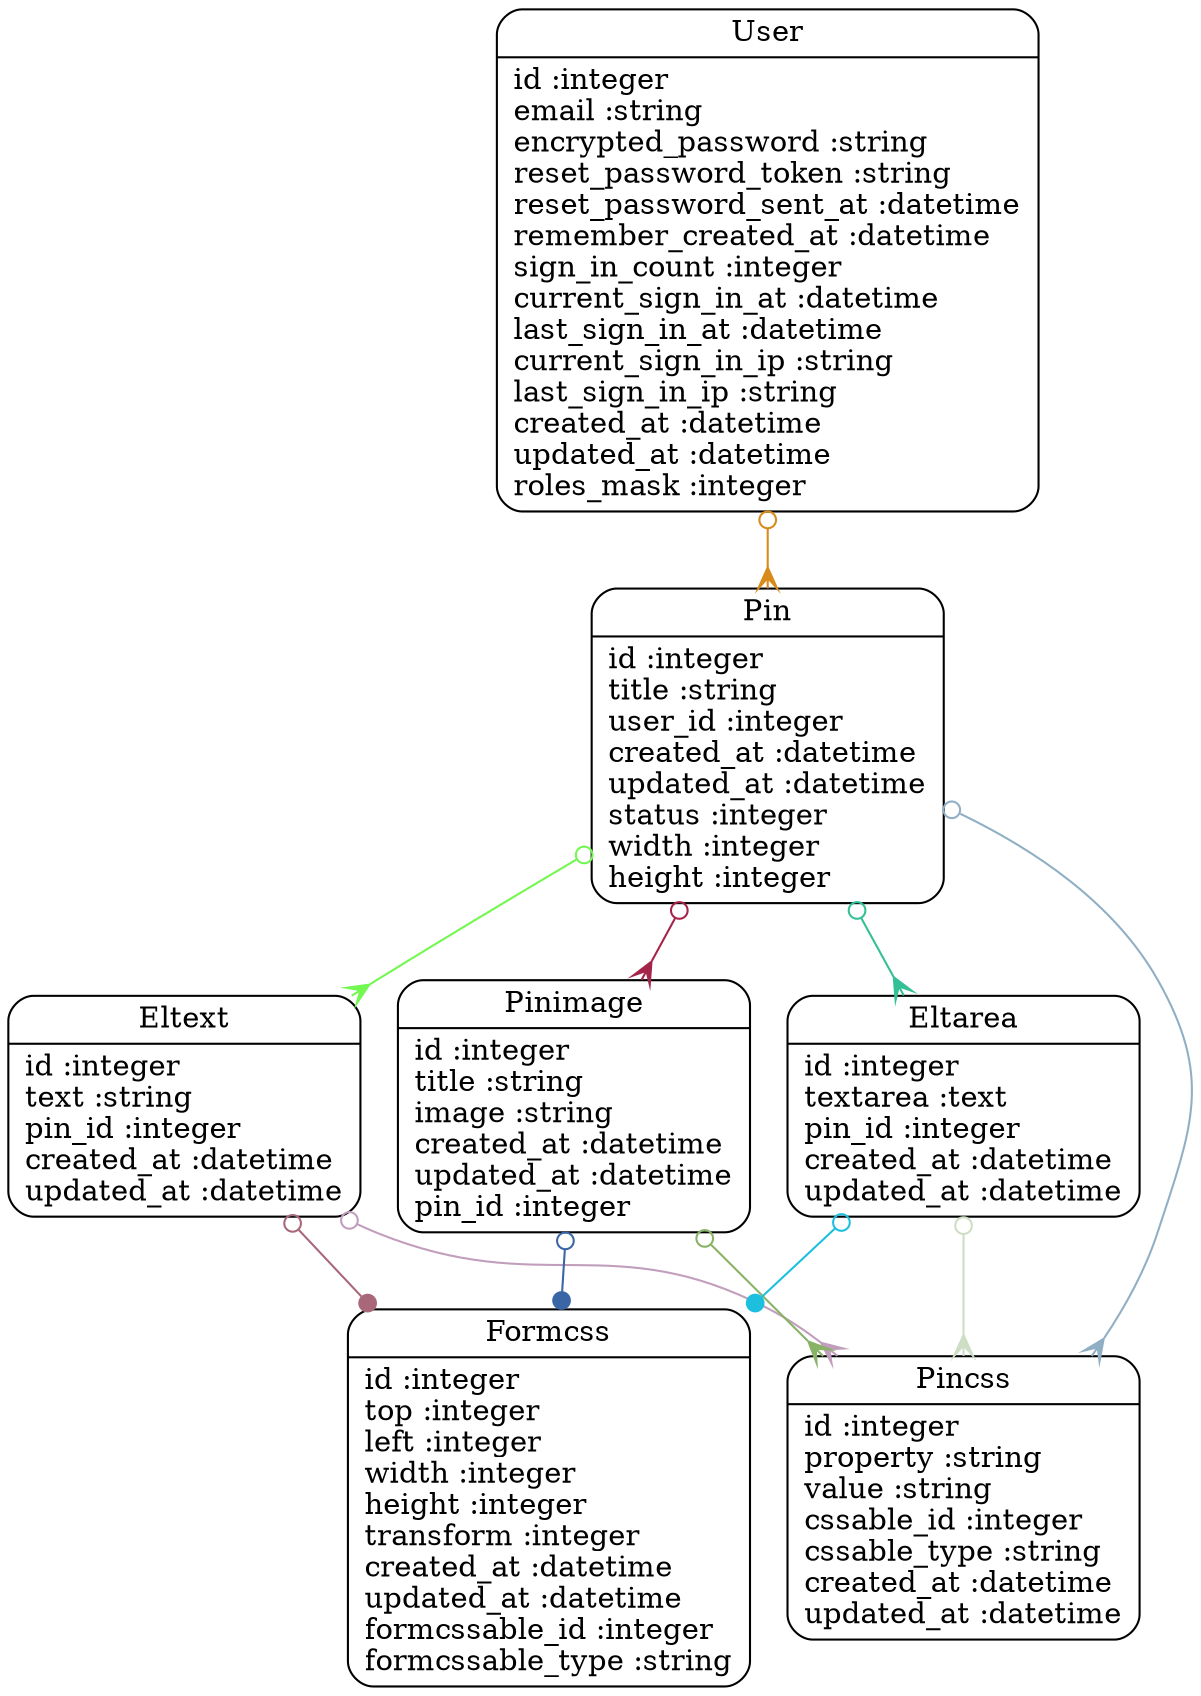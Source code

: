 digraph models_diagram {
	graph[overlap=false, splines=true]
	"Formcss" [shape=Mrecord, label="{Formcss|id :integer\ltop :integer\lleft :integer\lwidth :integer\lheight :integer\ltransform :integer\lcreated_at :datetime\lupdated_at :datetime\lformcssable_id :integer\lformcssable_type :string\l}"]
	"Pincss" [shape=Mrecord, label="{Pincss|id :integer\lproperty :string\lvalue :string\lcssable_id :integer\lcssable_type :string\lcreated_at :datetime\lupdated_at :datetime\l}"]
	"Eltext" [shape=Mrecord, label="{Eltext|id :integer\ltext :string\lpin_id :integer\lcreated_at :datetime\lupdated_at :datetime\l}"]
	"Pin" [shape=Mrecord, label="{Pin|id :integer\ltitle :string\luser_id :integer\lcreated_at :datetime\lupdated_at :datetime\lstatus :integer\lwidth :integer\lheight :integer\l}"]
	"Pinimage" [shape=Mrecord, label="{Pinimage|id :integer\ltitle :string\limage :string\lcreated_at :datetime\lupdated_at :datetime\lpin_id :integer\l}"]
	"User" [shape=Mrecord, label="{User|id :integer\lemail :string\lencrypted_password :string\lreset_password_token :string\lreset_password_sent_at :datetime\lremember_created_at :datetime\lsign_in_count :integer\lcurrent_sign_in_at :datetime\llast_sign_in_at :datetime\lcurrent_sign_in_ip :string\llast_sign_in_ip :string\lcreated_at :datetime\lupdated_at :datetime\lroles_mask :integer\l}"]
	"Eltarea" [shape=Mrecord, label="{Eltarea|id :integer\ltextarea :text\lpin_id :integer\lcreated_at :datetime\lupdated_at :datetime\l}"]
	"Eltext" -> "Formcss" [arrowtail=odot, arrowhead=dot, dir=both color="#A8687A"]
	"Eltext" -> "Pincss" [arrowtail=odot, arrowhead=crow, dir=both color="#C19EBC"]
	"Pin" -> "Eltext" [arrowtail=odot, arrowhead=crow, dir=both color="#73F751"]
	"Pin" -> "Eltarea" [arrowtail=odot, arrowhead=crow, dir=both color="#34C096"]
	"Pin" -> "Pinimage" [arrowtail=odot, arrowhead=crow, dir=both color="#A52449"]
	"Pin" -> "Pincss" [arrowtail=odot, arrowhead=crow, dir=both color="#91AFC4"]
	"Pinimage" -> "Formcss" [arrowtail=odot, arrowhead=dot, dir=both color="#3A66A6"]
	"Pinimage" -> "Pincss" [arrowtail=odot, arrowhead=crow, dir=both color="#88B265"]
	"User" -> "Pin" [arrowtail=odot, arrowhead=crow, dir=both color="#D68B1A"]
	"Eltarea" -> "Formcss" [arrowtail=odot, arrowhead=dot, dir=both color="#1CC0DE"]
	"Eltarea" -> "Pincss" [arrowtail=odot, arrowhead=crow, dir=both color="#CEDEC5"]
}
